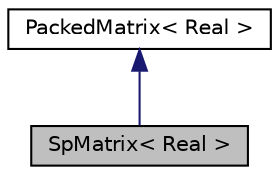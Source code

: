 digraph "SpMatrix&lt; Real &gt;"
{
  edge [fontname="Helvetica",fontsize="10",labelfontname="Helvetica",labelfontsize="10"];
  node [fontname="Helvetica",fontsize="10",shape=record];
  Node0 [label="SpMatrix\< Real \>",height=0.2,width=0.4,color="black", fillcolor="grey75", style="filled", fontcolor="black"];
  Node1 -> Node0 [dir="back",color="midnightblue",fontsize="10",style="solid",fontname="Helvetica"];
  Node1 [label="PackedMatrix\< Real \>",height=0.2,width=0.4,color="black", fillcolor="white", style="filled",URL="$classkaldi_1_1PackedMatrix.html",tooltip="Packed matrix: base class for triangular and symmetric matrices. "];
}
